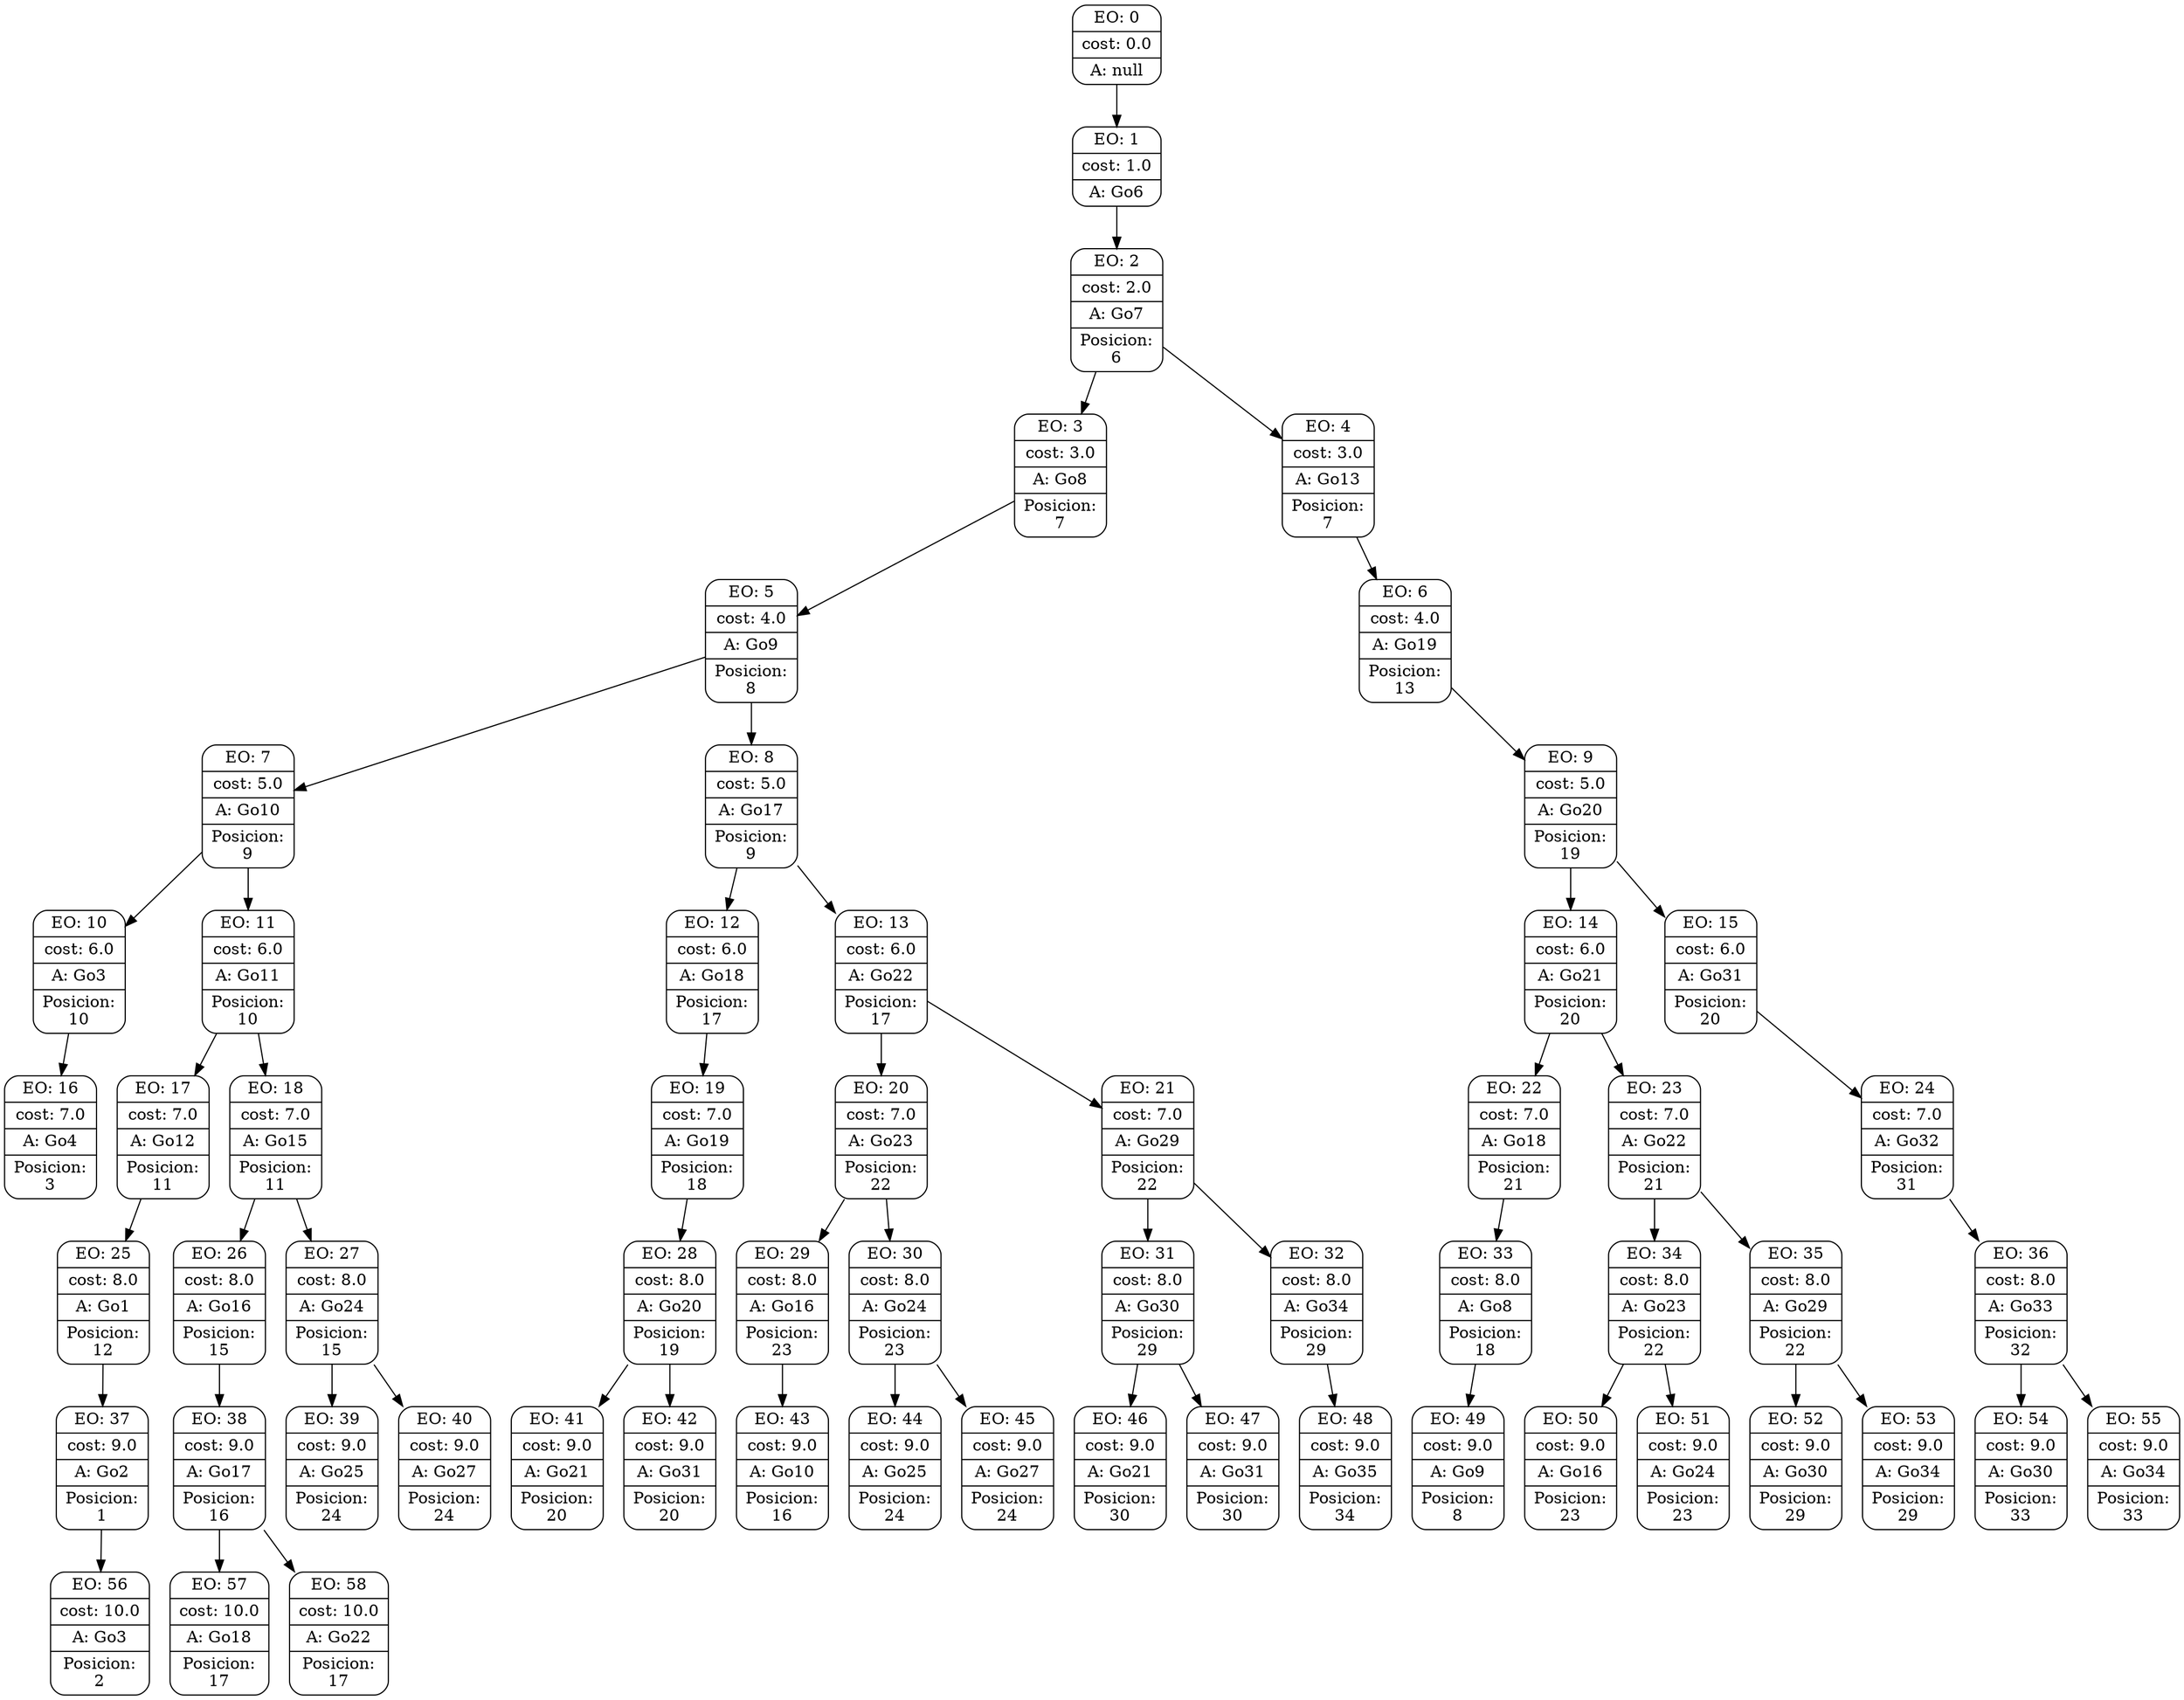 digraph g {
node [shape = Mrecord];
nodo0[label="{EO: 0|cost: 0.0|A: null}"]
nodo1[label="{EO: 1|cost: 1.0|A: Go6}"]
nodo2[label="{EO: 2|cost: 2.0|A: Go7|Posicion:\n6}"]
nodo3[label="{EO: 3|cost: 3.0|A: Go8|Posicion:\n7}"]
nodo5[label="{EO: 5|cost: 4.0|A: Go9|Posicion:\n8}"]
nodo7[label="{EO: 7|cost: 5.0|A: Go10|Posicion:\n9}"]
nodo10[label="{EO: 10|cost: 6.0|A: Go3|Posicion:\n10}"]
nodo16[label="{EO: 16|cost: 7.0|A: Go4|Posicion:\n3}"]

nodo10 -> nodo16;

nodo7 -> nodo10;
nodo11[label="{EO: 11|cost: 6.0|A: Go11|Posicion:\n10}"]
nodo17[label="{EO: 17|cost: 7.0|A: Go12|Posicion:\n11}"]
nodo25[label="{EO: 25|cost: 8.0|A: Go1|Posicion:\n12}"]
nodo37[label="{EO: 37|cost: 9.0|A: Go2|Posicion:\n1}"]
nodo56[label="{EO: 56|cost: 10.0|A: Go3|Posicion:\n2}"]

nodo37 -> nodo56;

nodo25 -> nodo37;

nodo17 -> nodo25;

nodo11 -> nodo17;
nodo18[label="{EO: 18|cost: 7.0|A: Go15|Posicion:\n11}"]
nodo26[label="{EO: 26|cost: 8.0|A: Go16|Posicion:\n15}"]
nodo38[label="{EO: 38|cost: 9.0|A: Go17|Posicion:\n16}"]
nodo57[label="{EO: 57|cost: 10.0|A: Go18|Posicion:\n17}"]

nodo38 -> nodo57;
nodo58[label="{EO: 58|cost: 10.0|A: Go22|Posicion:\n17}"]

nodo38 -> nodo58;

nodo26 -> nodo38;

nodo18 -> nodo26;
nodo27[label="{EO: 27|cost: 8.0|A: Go24|Posicion:\n15}"]
nodo39[label="{EO: 39|cost: 9.0|A: Go25|Posicion:\n24}"]

nodo27 -> nodo39;
nodo40[label="{EO: 40|cost: 9.0|A: Go27|Posicion:\n24}"]

nodo27 -> nodo40;

nodo18 -> nodo27;

nodo11 -> nodo18;

nodo7 -> nodo11;

nodo5 -> nodo7;
nodo8[label="{EO: 8|cost: 5.0|A: Go17|Posicion:\n9}"]
nodo12[label="{EO: 12|cost: 6.0|A: Go18|Posicion:\n17}"]
nodo19[label="{EO: 19|cost: 7.0|A: Go19|Posicion:\n18}"]
nodo28[label="{EO: 28|cost: 8.0|A: Go20|Posicion:\n19}"]
nodo41[label="{EO: 41|cost: 9.0|A: Go21|Posicion:\n20}"]

nodo28 -> nodo41;
nodo42[label="{EO: 42|cost: 9.0|A: Go31|Posicion:\n20}"]

nodo28 -> nodo42;

nodo19 -> nodo28;

nodo12 -> nodo19;

nodo8 -> nodo12;
nodo13[label="{EO: 13|cost: 6.0|A: Go22|Posicion:\n17}"]
nodo20[label="{EO: 20|cost: 7.0|A: Go23|Posicion:\n22}"]
nodo29[label="{EO: 29|cost: 8.0|A: Go16|Posicion:\n23}"]
nodo43[label="{EO: 43|cost: 9.0|A: Go10|Posicion:\n16}"]

nodo29 -> nodo43;

nodo20 -> nodo29;
nodo30[label="{EO: 30|cost: 8.0|A: Go24|Posicion:\n23}"]
nodo44[label="{EO: 44|cost: 9.0|A: Go25|Posicion:\n24}"]

nodo30 -> nodo44;
nodo45[label="{EO: 45|cost: 9.0|A: Go27|Posicion:\n24}"]

nodo30 -> nodo45;

nodo20 -> nodo30;

nodo13 -> nodo20;
nodo21[label="{EO: 21|cost: 7.0|A: Go29|Posicion:\n22}"]
nodo31[label="{EO: 31|cost: 8.0|A: Go30|Posicion:\n29}"]
nodo46[label="{EO: 46|cost: 9.0|A: Go21|Posicion:\n30}"]

nodo31 -> nodo46;
nodo47[label="{EO: 47|cost: 9.0|A: Go31|Posicion:\n30}"]

nodo31 -> nodo47;

nodo21 -> nodo31;
nodo32[label="{EO: 32|cost: 8.0|A: Go34|Posicion:\n29}"]
nodo48[label="{EO: 48|cost: 9.0|A: Go35|Posicion:\n34}"]

nodo32 -> nodo48;

nodo21 -> nodo32;

nodo13 -> nodo21;

nodo8 -> nodo13;

nodo5 -> nodo8;

nodo3 -> nodo5;

nodo2 -> nodo3;
nodo4[label="{EO: 4|cost: 3.0|A: Go13|Posicion:\n7}"]
nodo6[label="{EO: 6|cost: 4.0|A: Go19|Posicion:\n13}"]
nodo9[label="{EO: 9|cost: 5.0|A: Go20|Posicion:\n19}"]
nodo14[label="{EO: 14|cost: 6.0|A: Go21|Posicion:\n20}"]
nodo22[label="{EO: 22|cost: 7.0|A: Go18|Posicion:\n21}"]
nodo33[label="{EO: 33|cost: 8.0|A: Go8|Posicion:\n18}"]
nodo49[label="{EO: 49|cost: 9.0|A: Go9|Posicion:\n8}"]

nodo33 -> nodo49;

nodo22 -> nodo33;

nodo14 -> nodo22;
nodo23[label="{EO: 23|cost: 7.0|A: Go22|Posicion:\n21}"]
nodo34[label="{EO: 34|cost: 8.0|A: Go23|Posicion:\n22}"]
nodo50[label="{EO: 50|cost: 9.0|A: Go16|Posicion:\n23}"]

nodo34 -> nodo50;
nodo51[label="{EO: 51|cost: 9.0|A: Go24|Posicion:\n23}"]

nodo34 -> nodo51;

nodo23 -> nodo34;
nodo35[label="{EO: 35|cost: 8.0|A: Go29|Posicion:\n22}"]
nodo52[label="{EO: 52|cost: 9.0|A: Go30|Posicion:\n29}"]

nodo35 -> nodo52;
nodo53[label="{EO: 53|cost: 9.0|A: Go34|Posicion:\n29}"]

nodo35 -> nodo53;

nodo23 -> nodo35;

nodo14 -> nodo23;

nodo9 -> nodo14;
nodo15[label="{EO: 15|cost: 6.0|A: Go31|Posicion:\n20}"]
nodo24[label="{EO: 24|cost: 7.0|A: Go32|Posicion:\n31}"]
nodo36[label="{EO: 36|cost: 8.0|A: Go33|Posicion:\n32}"]
nodo54[label="{EO: 54|cost: 9.0|A: Go30|Posicion:\n33}"]

nodo36 -> nodo54;
nodo55[label="{EO: 55|cost: 9.0|A: Go34|Posicion:\n33}"]

nodo36 -> nodo55;

nodo24 -> nodo36;

nodo15 -> nodo24;

nodo9 -> nodo15;

nodo6 -> nodo9;

nodo4 -> nodo6;

nodo2 -> nodo4;

nodo1 -> nodo2;

nodo0 -> nodo1;


}